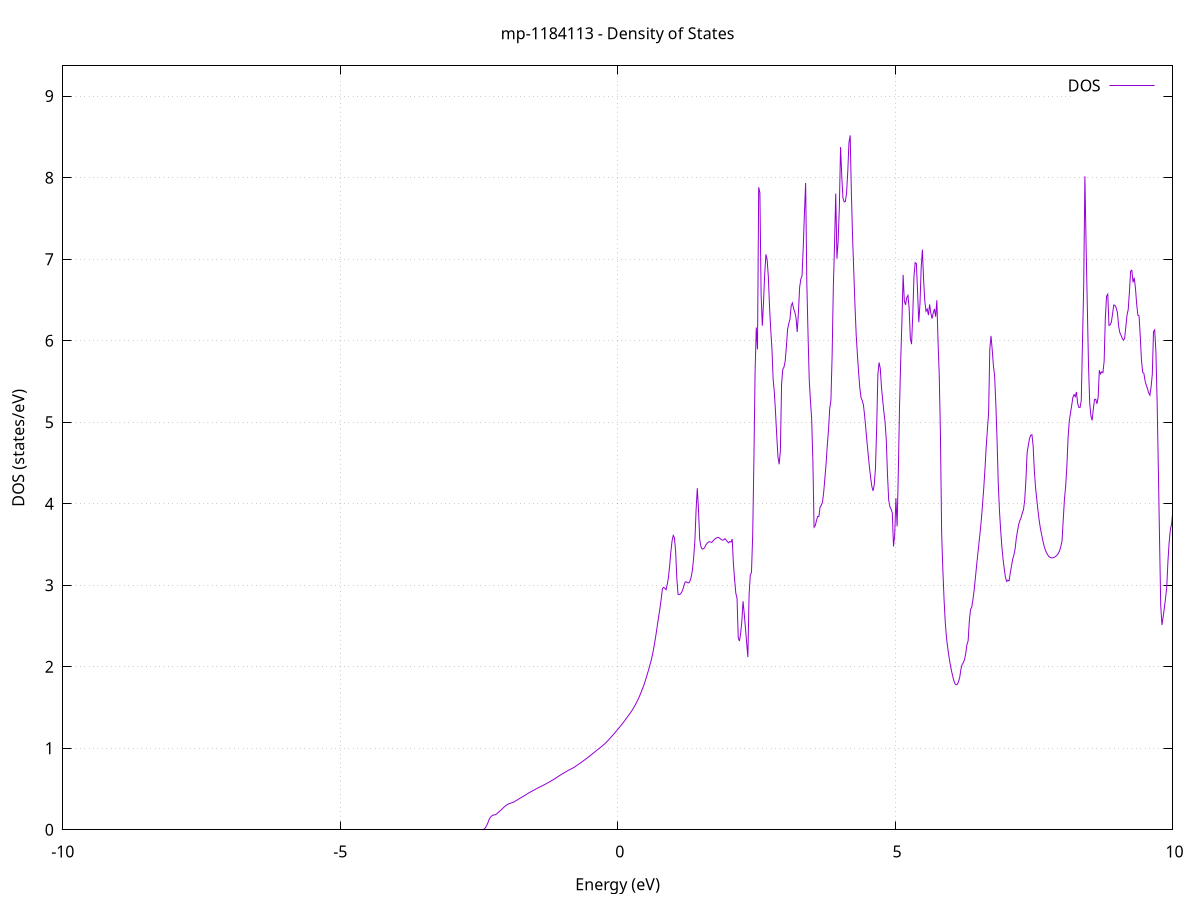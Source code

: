 set title 'mp-1184113 - Density of States'
set xlabel 'Energy (eV)'
set ylabel 'DOS (states/eV)'
set grid
set xrange [-10:10]
set yrange [0:9.371]
set xzeroaxis lt -1
set terminal png size 800,600
set output 'mp-1184113_dos_gnuplot.png'
plot '-' using 1:2 with lines title 'DOS'
-23.793600 0.000000
-23.771900 0.000000
-23.750200 0.000000
-23.728500 0.000000
-23.706800 0.000000
-23.685100 0.000000
-23.663400 0.000000
-23.641700 0.000000
-23.620000 0.000000
-23.598400 0.000000
-23.576700 0.000000
-23.555000 0.000000
-23.533300 0.000000
-23.511600 0.000000
-23.489900 0.000000
-23.468200 0.000000
-23.446500 0.000000
-23.424800 0.000000
-23.403100 0.000000
-23.381400 0.000000
-23.359700 0.000000
-23.338000 0.000000
-23.316300 0.000000
-23.294600 0.000000
-23.273000 0.000000
-23.251300 0.000000
-23.229600 0.000000
-23.207900 0.000000
-23.186200 0.000000
-23.164500 0.000000
-23.142800 0.000000
-23.121100 0.000000
-23.099400 0.000000
-23.077700 0.000000
-23.056000 0.000000
-23.034300 0.000000
-23.012600 0.000000
-22.990900 0.000000
-22.969200 0.000000
-22.947600 0.000000
-22.925900 0.000000
-22.904200 0.000000
-22.882500 0.000000
-22.860800 0.000000
-22.839100 0.000000
-22.817400 0.000000
-22.795700 0.000000
-22.774000 0.000000
-22.752300 0.000000
-22.730600 0.000000
-22.708900 0.000000
-22.687200 0.000000
-22.665500 0.000000
-22.643800 0.000000
-22.622200 0.000000
-22.600500 0.000000
-22.578800 0.000000
-22.557100 0.000000
-22.535400 0.000000
-22.513700 0.000000
-22.492000 0.000000
-22.470300 0.000000
-22.448600 0.000000
-22.426900 0.000000
-22.405200 0.000000
-22.383500 0.000000
-22.361800 0.000000
-22.340100 0.000000
-22.318400 0.000000
-22.296800 0.000000
-22.275100 0.000000
-22.253400 0.000000
-22.231700 0.000000
-22.210000 0.000000
-22.188300 0.000000
-22.166600 0.000000
-22.144900 0.000000
-22.123200 0.000000
-22.101500 0.000000
-22.079800 0.000000
-22.058100 0.000000
-22.036400 0.000000
-22.014700 0.000000
-21.993000 0.000000
-21.971400 0.000000
-21.949700 0.000000
-21.928000 0.000000
-21.906300 0.000000
-21.884600 0.000000
-21.862900 0.000000
-21.841200 0.000000
-21.819500 0.027700
-21.797800 2.708100
-21.776100 17.975600
-21.754400 23.110000
-21.732700 28.682800
-21.711000 52.867900
-21.689300 53.258500
-21.667600 53.193800
-21.646000 32.262600
-21.624300 26.851500
-21.602600 13.086700
-21.580900 16.435000
-21.559200 22.797400
-21.537500 26.216600
-21.515800 29.828800
-21.494100 33.330200
-21.472400 36.459200
-21.450700 37.393600
-21.429000 52.187700
-21.407300 53.974800
-21.385600 61.380700
-21.363900 58.582100
-21.342200 58.199400
-21.320600 71.115000
-21.298900 89.350900
-21.277200 52.687100
-21.255500 37.646600
-21.233800 24.813400
-21.212100 5.192200
-21.190400 0.000000
-21.168700 0.000000
-21.147000 0.000000
-21.125300 0.000000
-21.103600 0.000000
-21.081900 0.000000
-21.060200 0.000000
-21.038500 0.000000
-21.016800 0.000000
-20.995200 0.000000
-20.973500 0.000000
-20.951800 0.000000
-20.930100 0.000000
-20.908400 0.000000
-20.886700 0.000000
-20.865000 0.000000
-20.843300 0.000000
-20.821600 0.000000
-20.799900 0.000000
-20.778200 0.000000
-20.756500 0.000000
-20.734800 0.000000
-20.713100 0.000000
-20.691400 0.000000
-20.669800 0.000000
-20.648100 0.000000
-20.626400 0.000000
-20.604700 0.000000
-20.583000 0.000000
-20.561300 0.000000
-20.539600 0.000000
-20.517900 0.000000
-20.496200 0.000000
-20.474500 0.000000
-20.452800 0.000000
-20.431100 0.000000
-20.409400 0.000000
-20.387700 0.000000
-20.366000 0.000000
-20.344300 0.000000
-20.322700 0.000000
-20.301000 0.000000
-20.279300 0.000000
-20.257600 0.000000
-20.235900 0.000000
-20.214200 0.000000
-20.192500 0.000000
-20.170800 0.000000
-20.149100 0.000000
-20.127400 0.000000
-20.105700 0.000000
-20.084000 0.000000
-20.062300 0.000000
-20.040600 0.000000
-20.018900 0.000000
-19.997300 0.000000
-19.975600 0.000000
-19.953900 0.000000
-19.932200 0.000000
-19.910500 0.000000
-19.888800 0.000000
-19.867100 0.000000
-19.845400 0.000000
-19.823700 0.000000
-19.802000 0.000000
-19.780300 0.000000
-19.758600 0.000000
-19.736900 0.000000
-19.715200 0.000000
-19.693500 0.000000
-19.671900 0.000000
-19.650200 0.000000
-19.628500 0.000000
-19.606800 0.000000
-19.585100 0.000000
-19.563400 0.000000
-19.541700 0.000000
-19.520000 0.000000
-19.498300 0.000000
-19.476600 0.000000
-19.454900 0.000000
-19.433200 0.000000
-19.411500 0.000000
-19.389800 0.000000
-19.368100 0.000000
-19.346500 0.000000
-19.324800 0.000000
-19.303100 0.000000
-19.281400 0.000000
-19.259700 0.000000
-19.238000 0.000000
-19.216300 0.000000
-19.194600 0.000000
-19.172900 0.000000
-19.151200 0.000000
-19.129500 0.000000
-19.107800 0.000000
-19.086100 0.000000
-19.064400 0.000000
-19.042700 0.000000
-19.021100 0.000000
-18.999400 0.000000
-18.977700 0.000000
-18.956000 0.000000
-18.934300 0.000000
-18.912600 0.000000
-18.890900 0.000000
-18.869200 0.000000
-18.847500 0.000000
-18.825800 0.000000
-18.804100 0.000000
-18.782400 0.000000
-18.760700 0.000000
-18.739000 0.000000
-18.717300 0.000000
-18.695700 0.000000
-18.674000 0.000000
-18.652300 0.000000
-18.630600 0.000000
-18.608900 0.000000
-18.587200 0.000000
-18.565500 0.000000
-18.543800 0.000000
-18.522100 0.000000
-18.500400 0.000000
-18.478700 0.000000
-18.457000 0.000000
-18.435300 0.000000
-18.413600 0.000000
-18.391900 0.000000
-18.370300 0.000000
-18.348600 0.000000
-18.326900 0.000000
-18.305200 0.000000
-18.283500 0.000000
-18.261800 0.000000
-18.240100 0.000000
-18.218400 0.000000
-18.196700 0.000000
-18.175000 0.000000
-18.153300 0.000000
-18.131600 0.000000
-18.109900 0.000000
-18.088200 0.000000
-18.066500 0.000000
-18.044900 0.000000
-18.023200 0.000000
-18.001500 0.000000
-17.979800 0.000000
-17.958100 0.000000
-17.936400 0.000000
-17.914700 0.000000
-17.893000 0.000000
-17.871300 0.000000
-17.849600 0.000000
-17.827900 0.000000
-17.806200 0.000000
-17.784500 0.000000
-17.762800 0.000000
-17.741100 0.000000
-17.719500 0.000000
-17.697800 0.000000
-17.676100 0.000000
-17.654400 0.000000
-17.632700 0.000000
-17.611000 0.000000
-17.589300 0.000000
-17.567600 0.000000
-17.545900 0.000000
-17.524200 0.000000
-17.502500 0.000000
-17.480800 0.000000
-17.459100 0.000000
-17.437400 0.000000
-17.415700 0.000000
-17.394100 0.000000
-17.372400 0.000000
-17.350700 0.000000
-17.329000 0.000000
-17.307300 0.000000
-17.285600 0.000000
-17.263900 0.000000
-17.242200 0.000000
-17.220500 0.000000
-17.198800 0.000000
-17.177100 0.000000
-17.155400 0.000000
-17.133700 0.000000
-17.112000 0.000000
-17.090300 0.000000
-17.068700 0.000000
-17.047000 0.000000
-17.025300 0.000000
-17.003600 0.000000
-16.981900 0.000000
-16.960200 0.000000
-16.938500 0.000000
-16.916800 0.000000
-16.895100 0.000000
-16.873400 0.000000
-16.851700 0.000000
-16.830000 0.000000
-16.808300 0.000000
-16.786600 0.000000
-16.764900 0.000000
-16.743300 0.000000
-16.721600 0.000000
-16.699900 0.000000
-16.678200 0.000000
-16.656500 0.000000
-16.634800 0.000000
-16.613100 0.000000
-16.591400 0.000000
-16.569700 0.000000
-16.548000 0.000000
-16.526300 0.000000
-16.504600 0.000000
-16.482900 0.000000
-16.461200 0.000000
-16.439500 0.000000
-16.417900 0.000000
-16.396200 0.000000
-16.374500 0.000000
-16.352800 0.000000
-16.331100 0.000000
-16.309400 0.000000
-16.287700 0.000000
-16.266000 0.000000
-16.244300 0.000000
-16.222600 0.000000
-16.200900 0.000000
-16.179200 0.000000
-16.157500 0.000000
-16.135800 0.000000
-16.114100 0.000000
-16.092500 0.000000
-16.070800 0.000000
-16.049100 0.000000
-16.027400 0.000000
-16.005700 0.000000
-15.984000 0.000000
-15.962300 0.000000
-15.940600 0.000000
-15.918900 0.000000
-15.897200 0.000000
-15.875500 0.000000
-15.853800 0.000000
-15.832100 0.000000
-15.810400 0.000000
-15.788700 0.000000
-15.767100 0.000000
-15.745400 0.000000
-15.723700 0.000000
-15.702000 0.000000
-15.680300 0.000000
-15.658600 0.000000
-15.636900 0.000000
-15.615200 0.000000
-15.593500 0.000000
-15.571800 0.000000
-15.550100 0.000000
-15.528400 0.000000
-15.506700 0.000000
-15.485000 0.000000
-15.463300 0.000000
-15.441700 0.000000
-15.420000 0.000000
-15.398300 0.000000
-15.376600 0.000000
-15.354900 0.000000
-15.333200 0.000000
-15.311500 0.000000
-15.289800 0.000000
-15.268100 0.000000
-15.246400 0.000000
-15.224700 0.000000
-15.203000 0.000000
-15.181300 0.000000
-15.159600 0.000000
-15.137900 0.000000
-15.116300 0.000000
-15.094600 0.000000
-15.072900 0.000000
-15.051200 0.000000
-15.029500 0.000000
-15.007800 0.000000
-14.986100 0.000000
-14.964400 0.000000
-14.942700 0.000000
-14.921000 0.000000
-14.899300 0.000000
-14.877600 0.000000
-14.855900 0.000000
-14.834200 0.000000
-14.812500 0.000000
-14.790900 0.000000
-14.769200 0.000000
-14.747500 0.000000
-14.725800 0.000000
-14.704100 0.000000
-14.682400 0.000000
-14.660700 0.000000
-14.639000 0.000000
-14.617300 0.000000
-14.595600 0.000000
-14.573900 0.000000
-14.552200 0.000000
-14.530500 0.000000
-14.508800 0.000000
-14.487100 0.000000
-14.465500 0.000000
-14.443800 0.000000
-14.422100 0.000000
-14.400400 0.000000
-14.378700 0.000000
-14.357000 0.000000
-14.335300 0.000000
-14.313600 0.000000
-14.291900 0.000000
-14.270200 0.000000
-14.248500 0.000000
-14.226800 0.000000
-14.205100 0.000000
-14.183400 0.000000
-14.161700 0.000000
-14.140100 0.000000
-14.118400 0.000000
-14.096700 0.000000
-14.075000 0.000000
-14.053300 0.000000
-14.031600 0.000000
-14.009900 0.000000
-13.988200 0.000000
-13.966500 0.000000
-13.944800 0.000000
-13.923100 0.000000
-13.901400 0.000000
-13.879700 0.000000
-13.858000 0.000000
-13.836300 0.000000
-13.814600 0.000000
-13.793000 0.000000
-13.771300 0.000000
-13.749600 0.000000
-13.727900 0.000000
-13.706200 0.000000
-13.684500 0.000000
-13.662800 0.000000
-13.641100 0.000000
-13.619400 0.000000
-13.597700 0.000000
-13.576000 0.000000
-13.554300 0.000000
-13.532600 0.000000
-13.510900 0.000000
-13.489200 0.000000
-13.467600 0.000000
-13.445900 0.000000
-13.424200 0.000000
-13.402500 0.000000
-13.380800 0.000000
-13.359100 0.000000
-13.337400 0.000000
-13.315700 0.000000
-13.294000 0.000000
-13.272300 0.000000
-13.250600 0.000000
-13.228900 0.000000
-13.207200 0.000000
-13.185500 0.000000
-13.163800 0.000000
-13.142200 0.000000
-13.120500 0.000000
-13.098800 0.000000
-13.077100 0.000000
-13.055400 0.000000
-13.033700 0.000000
-13.012000 0.000000
-12.990300 0.000000
-12.968600 0.000000
-12.946900 0.000000
-12.925200 0.000000
-12.903500 0.000000
-12.881800 0.000000
-12.860100 0.000000
-12.838400 0.000000
-12.816800 0.000000
-12.795100 0.000000
-12.773400 0.000000
-12.751700 0.000000
-12.730000 0.000000
-12.708300 0.000000
-12.686600 0.000000
-12.664900 0.000000
-12.643200 0.000000
-12.621500 0.000000
-12.599800 0.000000
-12.578100 0.000000
-12.556400 0.000000
-12.534700 0.000000
-12.513000 0.000000
-12.491400 0.000000
-12.469700 0.000000
-12.448000 0.000000
-12.426300 0.000000
-12.404600 0.000000
-12.382900 0.000000
-12.361200 0.000000
-12.339500 0.000000
-12.317800 0.000000
-12.296100 0.000000
-12.274400 0.000000
-12.252700 0.000000
-12.231000 0.000000
-12.209300 0.000000
-12.187600 0.000000
-12.166000 0.000000
-12.144300 0.000000
-12.122600 0.000000
-12.100900 0.000000
-12.079200 0.000000
-12.057500 0.000000
-12.035800 0.000000
-12.014100 0.000000
-11.992400 0.000000
-11.970700 0.000000
-11.949000 0.000000
-11.927300 0.000000
-11.905600 0.000000
-11.883900 0.000000
-11.862200 0.000000
-11.840600 0.000000
-11.818900 0.000000
-11.797200 0.000000
-11.775500 0.000000
-11.753800 0.000000
-11.732100 0.000000
-11.710400 0.000000
-11.688700 0.000000
-11.667000 0.000000
-11.645300 0.000000
-11.623600 0.000000
-11.601900 0.000000
-11.580200 0.000000
-11.558500 0.000000
-11.536800 0.000000
-11.515200 0.000000
-11.493500 0.000000
-11.471800 0.000000
-11.450100 0.000000
-11.428400 0.000000
-11.406700 0.000000
-11.385000 0.000000
-11.363300 0.000000
-11.341600 0.000000
-11.319900 0.000000
-11.298200 0.000000
-11.276500 0.000000
-11.254800 0.000000
-11.233100 0.000000
-11.211400 0.000000
-11.189800 0.000000
-11.168100 0.000000
-11.146400 0.000000
-11.124700 0.000000
-11.103000 0.000000
-11.081300 0.000000
-11.059600 0.000000
-11.037900 0.000000
-11.016200 0.000000
-10.994500 0.000000
-10.972800 0.000000
-10.951100 0.000000
-10.929400 0.000000
-10.907700 0.000000
-10.886000 0.000000
-10.864400 0.000000
-10.842700 0.000000
-10.821000 0.000000
-10.799300 0.000000
-10.777600 0.000000
-10.755900 0.000000
-10.734200 0.000000
-10.712500 0.000000
-10.690800 0.000000
-10.669100 0.000000
-10.647400 0.000000
-10.625700 0.000000
-10.604000 0.000000
-10.582300 0.000000
-10.560600 0.000000
-10.539000 0.000000
-10.517300 0.000000
-10.495600 0.000000
-10.473900 0.000000
-10.452200 0.000000
-10.430500 0.000000
-10.408800 0.000000
-10.387100 0.000000
-10.365400 0.000000
-10.343700 0.000000
-10.322000 0.000000
-10.300300 0.000000
-10.278600 0.000000
-10.256900 0.000000
-10.235200 0.000000
-10.213600 0.000000
-10.191900 0.000000
-10.170200 0.000000
-10.148500 0.000000
-10.126800 0.000000
-10.105100 0.000000
-10.083400 0.000000
-10.061700 0.000000
-10.040000 0.000000
-10.018300 0.000000
-9.996600 0.000000
-9.974900 0.000000
-9.953200 0.000000
-9.931500 0.000000
-9.909800 0.000000
-9.888200 0.000000
-9.866500 0.000000
-9.844800 0.000000
-9.823100 0.000000
-9.801400 0.000000
-9.779700 0.000000
-9.758000 0.000000
-9.736300 0.000000
-9.714600 0.000000
-9.692900 0.000000
-9.671200 0.000000
-9.649500 0.000000
-9.627800 0.000000
-9.606100 0.000000
-9.584400 0.000000
-9.562800 0.000000
-9.541100 0.000000
-9.519400 0.000000
-9.497700 0.000000
-9.476000 0.000000
-9.454300 0.000000
-9.432600 0.000000
-9.410900 0.000000
-9.389200 0.000000
-9.367500 0.000000
-9.345800 0.000000
-9.324100 0.000000
-9.302400 0.000000
-9.280700 0.000000
-9.259000 0.000000
-9.237400 0.000000
-9.215700 0.000000
-9.194000 0.000000
-9.172300 0.000000
-9.150600 0.000000
-9.128900 0.000000
-9.107200 0.000000
-9.085500 0.000000
-9.063800 0.000000
-9.042100 0.000000
-9.020400 0.000000
-8.998700 0.000000
-8.977000 0.000000
-8.955300 0.000000
-8.933600 0.000000
-8.912000 0.000000
-8.890300 0.000000
-8.868600 0.000000
-8.846900 0.000000
-8.825200 0.000000
-8.803500 0.000000
-8.781800 0.000000
-8.760100 0.000000
-8.738400 0.000000
-8.716700 0.000000
-8.695000 0.000000
-8.673300 0.000000
-8.651600 0.000000
-8.629900 0.000000
-8.608200 0.000000
-8.586600 0.000000
-8.564900 0.000000
-8.543200 0.000000
-8.521500 0.000000
-8.499800 0.000000
-8.478100 0.000000
-8.456400 0.000000
-8.434700 0.000000
-8.413000 0.000000
-8.391300 0.000000
-8.369600 0.000000
-8.347900 0.000000
-8.326200 0.000000
-8.304500 0.000000
-8.282800 0.000000
-8.261200 0.000000
-8.239500 0.000000
-8.217800 0.000000
-8.196100 0.000000
-8.174400 0.000000
-8.152700 0.000000
-8.131000 0.000000
-8.109300 0.000000
-8.087600 0.000000
-8.065900 0.000000
-8.044200 0.000000
-8.022500 0.000000
-8.000800 0.000000
-7.979100 0.000000
-7.957400 0.000000
-7.935800 0.000000
-7.914100 0.000000
-7.892400 0.000000
-7.870700 0.000000
-7.849000 0.000000
-7.827300 0.000000
-7.805600 0.000000
-7.783900 0.000000
-7.762200 0.000000
-7.740500 0.000000
-7.718800 0.000000
-7.697100 0.000000
-7.675400 0.000000
-7.653700 0.000000
-7.632000 0.000000
-7.610400 0.000000
-7.588700 0.000000
-7.567000 0.000000
-7.545300 0.000000
-7.523600 0.000000
-7.501900 0.000000
-7.480200 0.000000
-7.458500 0.000000
-7.436800 0.000000
-7.415100 0.000000
-7.393400 0.000000
-7.371700 0.000000
-7.350000 0.000000
-7.328300 0.000000
-7.306600 0.000000
-7.285000 0.000000
-7.263300 0.000000
-7.241600 0.000000
-7.219900 0.000000
-7.198200 0.000000
-7.176500 0.000000
-7.154800 0.000000
-7.133100 0.000000
-7.111400 0.000000
-7.089700 0.000000
-7.068000 0.000000
-7.046300 0.000000
-7.024600 0.000000
-7.002900 0.000000
-6.981200 0.000000
-6.959500 0.000000
-6.937900 0.000000
-6.916200 0.000000
-6.894500 0.000000
-6.872800 0.000000
-6.851100 0.000000
-6.829400 0.000000
-6.807700 0.000000
-6.786000 0.000000
-6.764300 0.000000
-6.742600 0.000000
-6.720900 0.000000
-6.699200 0.000000
-6.677500 0.000000
-6.655800 0.000000
-6.634100 0.000000
-6.612500 0.000000
-6.590800 0.000000
-6.569100 0.000000
-6.547400 0.000000
-6.525700 0.000000
-6.504000 0.000000
-6.482300 0.000000
-6.460600 0.000000
-6.438900 0.000000
-6.417200 0.000000
-6.395500 0.000000
-6.373800 0.000000
-6.352100 0.000000
-6.330400 0.000000
-6.308700 0.000000
-6.287100 0.000000
-6.265400 0.000000
-6.243700 0.000000
-6.222000 0.000000
-6.200300 0.000000
-6.178600 0.000000
-6.156900 0.000000
-6.135200 0.000000
-6.113500 0.000000
-6.091800 0.000000
-6.070100 0.000000
-6.048400 0.000000
-6.026700 0.000000
-6.005000 0.000000
-5.983300 0.000000
-5.961700 0.000000
-5.940000 0.000000
-5.918300 0.000000
-5.896600 0.000000
-5.874900 0.000000
-5.853200 0.000000
-5.831500 0.000000
-5.809800 0.000000
-5.788100 0.000000
-5.766400 0.000000
-5.744700 0.000000
-5.723000 0.000000
-5.701300 0.000000
-5.679600 0.000000
-5.657900 0.000000
-5.636300 0.000000
-5.614600 0.000000
-5.592900 0.000000
-5.571200 0.000000
-5.549500 0.000000
-5.527800 0.000000
-5.506100 0.000000
-5.484400 0.000000
-5.462700 0.000000
-5.441000 0.000000
-5.419300 0.000000
-5.397600 0.000000
-5.375900 0.000000
-5.354200 0.000000
-5.332500 0.000000
-5.310900 0.000000
-5.289200 0.000000
-5.267500 0.000000
-5.245800 0.000000
-5.224100 0.000000
-5.202400 0.000000
-5.180700 0.000000
-5.159000 0.000000
-5.137300 0.000000
-5.115600 0.000000
-5.093900 0.000000
-5.072200 0.000000
-5.050500 0.000000
-5.028800 0.000000
-5.007100 0.000000
-4.985500 0.000000
-4.963800 0.000000
-4.942100 0.000000
-4.920400 0.000000
-4.898700 0.000000
-4.877000 0.000000
-4.855300 0.000000
-4.833600 0.000000
-4.811900 0.000000
-4.790200 0.000000
-4.768500 0.000000
-4.746800 0.000000
-4.725100 0.000000
-4.703400 0.000000
-4.681700 0.000000
-4.660100 0.000000
-4.638400 0.000000
-4.616700 0.000000
-4.595000 0.000000
-4.573300 0.000000
-4.551600 0.000000
-4.529900 0.000000
-4.508200 0.000000
-4.486500 0.000000
-4.464800 0.000000
-4.443100 0.000000
-4.421400 0.000000
-4.399700 0.000000
-4.378000 0.000000
-4.356300 0.000000
-4.334700 0.000000
-4.313000 0.000000
-4.291300 0.000000
-4.269600 0.000000
-4.247900 0.000000
-4.226200 0.000000
-4.204500 0.000000
-4.182800 0.000000
-4.161100 0.000000
-4.139400 0.000000
-4.117700 0.000000
-4.096000 0.000000
-4.074300 0.000000
-4.052600 0.000000
-4.030900 0.000000
-4.009300 0.000000
-3.987600 0.000000
-3.965900 0.000000
-3.944200 0.000000
-3.922500 0.000000
-3.900800 0.000000
-3.879100 0.000000
-3.857400 0.000000
-3.835700 0.000000
-3.814000 0.000000
-3.792300 0.000000
-3.770600 0.000000
-3.748900 0.000000
-3.727200 0.000000
-3.705500 0.000000
-3.683900 0.000000
-3.662200 0.000000
-3.640500 0.000000
-3.618800 0.000000
-3.597100 0.000000
-3.575400 0.000000
-3.553700 0.000000
-3.532000 0.000000
-3.510300 0.000000
-3.488600 0.000000
-3.466900 0.000000
-3.445200 0.000000
-3.423500 0.000000
-3.401800 0.000000
-3.380100 0.000000
-3.358500 0.000000
-3.336800 0.000000
-3.315100 0.000000
-3.293400 0.000000
-3.271700 0.000000
-3.250000 0.000000
-3.228300 0.000000
-3.206600 0.000000
-3.184900 0.000000
-3.163200 0.000000
-3.141500 0.000000
-3.119800 0.000000
-3.098100 0.000000
-3.076400 0.000000
-3.054700 0.000000
-3.033100 0.000000
-3.011400 0.000000
-2.989700 0.000000
-2.968000 0.000000
-2.946300 0.000000
-2.924600 0.000000
-2.902900 0.000000
-2.881200 0.000000
-2.859500 0.000000
-2.837800 0.000000
-2.816100 0.000000
-2.794400 0.000000
-2.772700 0.000000
-2.751000 0.000000
-2.729300 0.000000
-2.707700 0.000000
-2.686000 0.000000
-2.664300 0.000000
-2.642600 0.000000
-2.620900 0.000000
-2.599200 0.000000
-2.577500 0.000000
-2.555800 0.000000
-2.534100 0.000000
-2.512400 0.000000
-2.490700 0.000000
-2.469000 0.000000
-2.447300 0.000000
-2.425600 0.001300
-2.403900 0.010000
-2.382300 0.026900
-2.360600 0.052000
-2.338900 0.085300
-2.317200 0.126500
-2.295500 0.152200
-2.273800 0.167100
-2.252100 0.177300
-2.230400 0.182600
-2.208700 0.183200
-2.187000 0.191200
-2.165300 0.204100
-2.143600 0.217200
-2.121900 0.230600
-2.100200 0.244300
-2.078500 0.258200
-2.056900 0.272300
-2.035200 0.285500
-2.013500 0.297300
-1.991800 0.307800
-1.970100 0.315900
-1.948400 0.321800
-1.926700 0.326800
-1.905000 0.331800
-1.883300 0.336700
-1.861600 0.344700
-1.839900 0.353300
-1.818200 0.362100
-1.796500 0.371100
-1.774800 0.380000
-1.753100 0.388900
-1.731500 0.397900
-1.709800 0.406800
-1.688100 0.415800
-1.666400 0.424800
-1.644700 0.433800
-1.623000 0.443100
-1.601300 0.452700
-1.579600 0.460900
-1.557900 0.468800
-1.536200 0.476800
-1.514500 0.484600
-1.492800 0.492500
-1.471100 0.500900
-1.449400 0.508800
-1.427700 0.516400
-1.406100 0.523600
-1.384400 0.530500
-1.362700 0.538000
-1.341000 0.545700
-1.319300 0.553500
-1.297600 0.561500
-1.275900 0.569600
-1.254200 0.577700
-1.232500 0.585800
-1.210800 0.593900
-1.189100 0.602900
-1.167400 0.612000
-1.145700 0.621200
-1.124000 0.630500
-1.102300 0.639900
-1.080700 0.649500
-1.059000 0.659200
-1.037300 0.668900
-1.015600 0.678300
-0.993900 0.687300
-0.972200 0.695900
-0.950500 0.704200
-0.928800 0.712600
-0.907100 0.721300
-0.885400 0.730100
-0.863700 0.737700
-0.842000 0.745000
-0.820300 0.752400
-0.798600 0.759700
-0.776900 0.768200
-0.755300 0.780200
-0.733600 0.789900
-0.711900 0.800100
-0.690200 0.810300
-0.668500 0.820700
-0.646800 0.831200
-0.625100 0.841900
-0.603400 0.852800
-0.581700 0.863800
-0.560000 0.875000
-0.538300 0.886400
-0.516600 0.898000
-0.494900 0.909700
-0.473200 0.921400
-0.451500 0.933200
-0.429900 0.944900
-0.408200 0.956700
-0.386500 0.968600
-0.364800 0.980700
-0.343100 0.992400
-0.321400 1.004200
-0.299700 1.015900
-0.278000 1.027900
-0.256300 1.040300
-0.234600 1.053400
-0.212900 1.067500
-0.191200 1.082500
-0.169500 1.098200
-0.147800 1.114400
-0.126100 1.131100
-0.104400 1.147500
-0.082800 1.164200
-0.061100 1.181100
-0.039400 1.198300
-0.017700 1.215700
0.004000 1.233200
0.025700 1.251000
0.047400 1.269000
0.069100 1.287500
0.090800 1.306400
0.112500 1.325800
0.134200 1.345500
0.155900 1.365400
0.177600 1.385500
0.199300 1.405900
0.221000 1.426500
0.242600 1.447400
0.264300 1.468900
0.286000 1.494200
0.307700 1.519900
0.329400 1.547300
0.351100 1.575800
0.372800 1.606000
0.394500 1.639300
0.416200 1.675700
0.437900 1.712500
0.459600 1.751100
0.481300 1.793000
0.503000 1.838300
0.524700 1.885900
0.546400 1.935600
0.568000 1.987500
0.589700 2.041000
0.611400 2.098400
0.633100 2.166100
0.654800 2.244600
0.676500 2.331100
0.698200 2.425600
0.719900 2.526300
0.741600 2.624200
0.763300 2.719400
0.785000 2.831600
0.806700 2.957100
0.828400 2.974300
0.850100 2.962900
0.871800 2.944700
0.893400 3.007900
0.915100 3.093600
0.936800 3.233200
0.958500 3.405300
0.980200 3.540900
1.001900 3.611100
1.023600 3.580500
1.045300 3.416100
1.067000 3.077900
1.088700 2.888300
1.110400 2.885600
1.132100 2.892200
1.153800 2.914200
1.175500 2.949400
1.197200 3.000600
1.218800 3.040600
1.240500 3.041200
1.262200 3.030500
1.283900 3.028700
1.305600 3.054100
1.327300 3.106900
1.349000 3.192700
1.370700 3.345000
1.392400 3.550500
1.414100 3.930800
1.435800 4.190800
1.457500 3.918600
1.479200 3.562000
1.500900 3.473200
1.522600 3.444400
1.544200 3.445700
1.565900 3.458200
1.587600 3.491500
1.609300 3.511300
1.631000 3.526100
1.652700 3.533700
1.674400 3.530600
1.696100 3.525700
1.717800 3.542400
1.739500 3.559400
1.761200 3.571600
1.782900 3.579300
1.804600 3.586700
1.826300 3.584100
1.848000 3.570800
1.869600 3.560000
1.891300 3.553000
1.913000 3.556100
1.934700 3.571900
1.956400 3.553000
1.978100 3.534300
1.999800 3.520000
2.021500 3.537100
2.043200 3.528600
2.064900 3.565400
2.086600 3.259600
2.108300 3.067900
2.130000 2.900700
2.151700 2.841200
2.173400 2.354700
2.195000 2.315600
2.216700 2.407700
2.238400 2.560800
2.260100 2.803900
2.281800 2.649600
2.303500 2.471000
2.325200 2.290000
2.346900 2.118000
2.368600 2.878400
2.390300 3.123300
2.412000 3.158300
2.433700 3.606800
2.455400 4.518800
2.477100 5.616400
2.498800 6.161300
2.520400 5.893500
2.542100 7.881900
2.563800 7.815200
2.585500 6.566600
2.607200 6.182600
2.628900 6.468100
2.650600 6.822700
2.672300 7.058400
2.694000 6.994700
2.715700 6.786000
2.737400 6.418500
2.759100 6.136200
2.780800 5.902100
2.802500 5.521900
2.824200 5.367200
2.845800 5.117400
2.867500 4.834400
2.889200 4.577200
2.910900 4.483800
2.932600 4.643800
2.954300 5.462200
2.976000 5.648300
2.997700 5.674800
3.019400 5.747200
3.041100 5.925600
3.062800 6.139300
3.084500 6.209700
3.106200 6.265900
3.127900 6.429500
3.149600 6.463300
3.171200 6.393500
3.192900 6.350100
3.214600 6.282500
3.236300 6.106900
3.258000 6.343300
3.279700 6.651700
3.301400 6.755300
3.323100 6.793800
3.344800 7.140300
3.366500 7.567700
3.388200 7.934700
3.409900 6.691600
3.431600 6.070900
3.453300 5.516000
3.475000 5.262700
3.496600 5.039600
3.518300 4.535400
3.540000 3.711700
3.561700 3.731300
3.583400 3.792400
3.605100 3.844200
3.626800 3.843000
3.648500 3.958400
3.670200 3.979500
3.691900 4.020000
3.713600 4.141700
3.735300 4.313100
3.757000 4.489600
3.778700 4.719700
3.800400 4.905500
3.822000 5.165400
3.843700 5.270000
3.865400 5.810400
3.887100 6.651300
3.908800 7.170900
3.930500 7.804400
3.952200 7.006100
3.973900 7.218700
3.995600 7.632700
4.017300 8.375100
4.039000 8.025500
4.060700 7.749600
4.082400 7.702900
4.104100 7.707600
4.125800 7.810500
4.147400 8.071300
4.169100 8.431400
4.190800 8.518700
4.212500 7.814500
4.234200 7.268100
4.255900 6.845200
4.277600 6.429900
4.299300 6.070500
4.321000 5.827900
4.342700 5.610500
4.364400 5.421600
4.386100 5.303300
4.407800 5.266900
4.429500 5.212400
4.451200 5.081500
4.472800 4.919800
4.494500 4.753000
4.516200 4.598200
4.537900 4.451500
4.559600 4.320000
4.581300 4.211100
4.603000 4.157700
4.624700 4.231700
4.646400 4.436200
4.668100 4.923200
4.689800 5.580700
4.711500 5.732700
4.733200 5.660500
4.754900 5.430300
4.776600 5.272600
4.798200 5.127100
4.819900 4.999900
4.841600 4.780900
4.863300 4.359400
4.885000 4.043400
4.906700 3.963500
4.928400 3.932400
4.950100 3.888400
4.971800 3.475700
4.993500 3.619400
5.015200 4.069000
5.036900 3.722300
5.058600 4.389800
5.080300 5.186400
5.102000 5.772100
5.123600 6.237700
5.145300 6.806600
5.167000 6.486300
5.188700 6.440000
5.210400 6.528900
5.232100 6.555300
5.253800 6.394500
5.275500 6.021900
5.297200 5.957400
5.318900 6.318400
5.340600 6.790800
5.362300 6.958100
5.384000 6.945900
5.405700 6.597700
5.427400 6.225800
5.449000 6.455000
5.470700 6.895400
5.492400 7.116900
5.514100 6.748600
5.535800 6.484500
5.557500 6.360900
5.579200 6.388400
5.600900 6.313500
5.622600 6.444800
5.644300 6.339800
5.666000 6.270000
5.687700 6.341300
5.709400 6.388600
5.731100 6.294800
5.752800 6.496000
5.774400 5.991400
5.796100 5.576400
5.817800 4.840800
5.839500 3.636100
5.861200 3.188400
5.882900 2.825300
5.904600 2.544400
5.926300 2.356700
5.948000 2.236500
5.969700 2.130500
5.991400 2.040700
6.013100 1.962800
6.034800 1.895700
6.056500 1.834900
6.078200 1.793200
6.099800 1.778700
6.121500 1.784500
6.143200 1.814600
6.164900 1.869500
6.186600 1.967100
6.208300 2.027200
6.230000 2.050300
6.251700 2.087700
6.273400 2.161900
6.295100 2.272300
6.316800 2.318000
6.338500 2.562200
6.360200 2.704500
6.381900 2.730200
6.403600 2.824400
6.425200 2.941000
6.446900 3.085100
6.468600 3.234700
6.490300 3.380200
6.512000 3.517600
6.533700 3.653700
6.555400 3.809100
6.577100 3.997300
6.598800 4.196000
6.620500 4.429000
6.642200 4.694400
6.663900 4.909600
6.685600 5.114200
6.707300 5.897900
6.729000 6.058200
6.750700 5.889800
6.772300 5.692300
6.794000 5.571500
6.815700 5.225100
6.837400 4.801600
6.859100 4.263800
6.880800 3.922300
6.902500 3.680400
6.924200 3.474500
6.945900 3.322500
6.967600 3.201800
6.989300 3.096900
7.011000 3.046100
7.032700 3.062300
7.054400 3.053200
7.076100 3.150600
7.097700 3.231200
7.119400 3.319000
7.141100 3.369400
7.162800 3.443100
7.184500 3.572600
7.206200 3.664500
7.227900 3.745500
7.249600 3.794700
7.271300 3.829300
7.293000 3.884700
7.314700 3.928100
7.336400 4.041000
7.358100 4.289100
7.379800 4.627300
7.401500 4.716100
7.423100 4.800300
7.444800 4.839800
7.466500 4.846900
7.488200 4.712500
7.509900 4.404300
7.531600 4.201600
7.553300 4.058100
7.575000 3.917600
7.596700 3.798500
7.618400 3.700400
7.640100 3.624700
7.661800 3.550100
7.683500 3.486700
7.705200 3.438700
7.726900 3.402100
7.748500 3.375400
7.770200 3.353900
7.791900 3.341400
7.813600 3.335800
7.835300 3.335300
7.857000 3.338700
7.878700 3.345900
7.900400 3.357000
7.922100 3.370100
7.943800 3.393500
7.965500 3.424200
7.987200 3.474800
8.008900 3.542300
8.030600 3.800200
8.052300 4.052700
8.073900 4.208400
8.095600 4.449700
8.117300 4.801200
8.139000 5.010100
8.160700 5.106600
8.182400 5.201900
8.204100 5.301400
8.225800 5.338600
8.247500 5.312700
8.269200 5.370600
8.290900 5.230100
8.312600 5.181400
8.334300 5.180900
8.356000 5.269200
8.377700 5.981300
8.399300 6.655800
8.421000 8.016300
8.442700 7.170800
8.464400 6.433800
8.486100 5.707200
8.507800 5.236900
8.529500 5.077100
8.551200 5.022300
8.572900 5.159100
8.594600 5.278700
8.616300 5.281300
8.638000 5.225900
8.659700 5.302100
8.681400 5.636300
8.703100 5.592100
8.724700 5.618000
8.746400 5.608500
8.768100 5.749300
8.789800 6.286200
8.811500 6.545700
8.833200 6.570600
8.854900 6.186800
8.876600 6.194400
8.898300 6.227600
8.920000 6.329500
8.941700 6.438300
8.963400 6.432200
8.985100 6.402500
9.006800 6.346300
9.028500 6.182700
9.050100 6.100000
9.071800 6.067600
9.093500 6.030300
9.115200 6.006000
9.136900 6.026200
9.158600 6.167600
9.180300 6.313600
9.202000 6.382000
9.223700 6.599400
9.245400 6.853300
9.267100 6.863300
9.288800 6.715200
9.310500 6.771600
9.332200 6.647300
9.353900 6.451300
9.375500 6.313500
9.397200 6.305200
9.418900 6.054800
9.440600 5.761800
9.462300 5.613000
9.484000 5.599100
9.505700 5.507700
9.527400 5.454000
9.549100 5.410900
9.570800 5.360100
9.592500 5.330000
9.614200 5.432400
9.635900 5.587100
9.657600 6.109600
9.679300 6.131900
9.700900 5.865500
9.722600 5.259900
9.744300 4.456100
9.766000 3.587000
9.787700 2.755300
9.809400 2.512000
9.831100 2.609000
9.852800 2.718500
9.874500 2.840400
9.896200 2.975200
9.917900 3.295200
9.939600 3.527200
9.961300 3.681300
9.983000 3.749100
10.004700 3.896200
10.026300 4.229800
10.048000 4.202000
10.069700 4.324300
10.091400 4.226600
10.113100 4.022600
10.134800 3.851800
10.156500 3.767300
10.178200 3.821800
10.199900 3.979600
10.221600 4.556200
10.243300 4.302600
10.265000 4.161600
10.286700 4.827400
10.308400 4.702400
10.330100 3.982900
10.351700 3.034500
10.373400 1.877100
10.395100 1.017300
10.416800 0.512500
10.438500 0.256700
10.460200 0.224300
10.481900 0.241600
10.503600 0.261100
10.525300 0.282900
10.547000 0.380200
10.568700 0.553300
10.590400 0.724300
10.612100 1.068300
10.633800 1.362700
10.655500 1.610400
10.677100 1.884100
10.698800 2.262300
10.720500 2.580500
10.742200 2.945300
10.763900 3.161800
10.785600 3.251800
10.807300 3.316100
10.829000 3.297200
10.850700 3.288800
10.872400 3.328000
10.894100 3.406600
10.915800 3.494900
10.937500 3.590900
10.959200 3.613200
10.980900 4.219600
11.002500 4.707300
11.024200 4.276600
11.045900 3.925900
11.067600 3.726300
11.089300 3.539000
11.111000 3.368800
11.132700 3.376000
11.154400 3.235900
11.176100 3.220600
11.197800 3.236600
11.219500 3.259900
11.241200 3.284200
11.262900 3.576800
11.284600 3.589800
11.306300 3.697300
11.327900 3.719700
11.349600 3.656300
11.371300 3.646400
11.393000 3.717200
11.414700 3.559100
11.436400 3.447900
11.458100 3.358300
11.479800 3.251700
11.501500 3.349200
11.523200 3.214700
11.544900 3.156200
11.566600 3.112900
11.588300 3.089500
11.610000 3.098700
11.631700 3.099200
11.653300 3.131200
11.675000 2.898100
11.696700 2.882700
11.718400 2.843400
11.740100 2.782100
11.761800 2.731100
11.783500 2.698800
11.805200 2.664600
11.826900 2.635600
11.848600 2.611400
11.870300 2.592000
11.892000 2.572500
11.913700 2.526100
11.935400 2.479000
11.957100 2.451600
11.978700 2.420300
12.000400 2.396300
12.022100 2.386500
12.043800 2.380100
12.065500 2.381200
12.087200 2.414200
12.108900 2.441100
12.130600 2.440400
12.152300 2.472200
12.174000 2.466700
12.195700 2.440700
12.217400 2.408600
12.239100 2.376900
12.260800 2.346300
12.282500 2.316800
12.304100 2.288500
12.325800 2.258800
12.347500 2.227900
12.369200 2.199300
12.390900 2.173100
12.412600 2.160300
12.434300 2.153500
12.456000 2.165700
12.477700 2.184900
12.499400 2.212000
12.521100 2.240100
12.542800 2.269000
12.564500 2.296200
12.586200 2.326900
12.607900 2.377000
12.629500 2.382600
12.651200 2.387200
12.672900 2.394000
12.694600 2.491600
12.716300 2.479900
12.738000 2.353700
12.759700 2.415400
12.781400 2.484700
12.803100 2.557000
12.824800 2.633400
12.846500 2.719200
12.868200 2.835800
12.889900 3.105800
12.911600 3.488400
12.933300 3.783900
12.954900 4.088500
12.976600 4.143400
12.998300 4.171600
13.020000 4.176100
13.041700 4.171400
13.063400 4.168300
13.085100 4.139900
13.106800 4.085700
13.128500 3.971700
13.150200 3.844100
13.171900 3.742700
13.193600 3.677500
13.215300 3.644300
13.237000 3.603300
13.258700 3.566900
13.280300 3.540500
13.302000 3.521800
13.323700 3.519400
13.345400 3.539300
13.367100 3.715900
13.388800 4.104700
13.410500 4.168600
13.432200 3.786700
13.453900 3.677200
13.475600 3.585700
13.497300 3.511800
13.519000 3.457900
13.540700 3.398600
13.562400 3.346700
13.584100 3.322100
13.605800 3.329700
13.627400 3.442900
13.649100 3.262900
13.670800 3.278800
13.692500 3.273000
13.714200 3.168800
13.735900 3.088400
13.757600 3.028900
13.779300 3.053100
13.801000 3.071400
13.822700 3.090400
13.844400 3.096500
13.866100 3.056200
13.887800 3.033300
13.909500 3.021900
13.931200 3.031800
13.952800 3.059300
13.974500 3.080900
13.996200 3.100600
14.017900 3.122300
14.039600 3.149900
14.061300 3.176600
14.083000 3.232000
14.104700 3.295800
14.126400 3.361200
14.148100 3.425300
14.169800 3.477000
14.191500 3.528600
14.213200 3.568500
14.234900 3.608100
14.256600 3.649400
14.278200 3.694800
14.299900 3.748200
14.321600 3.801300
14.343300 3.852200
14.365000 3.892800
14.386700 3.928600
14.408400 4.239600
14.430100 4.663900
14.451800 4.642800
14.473500 4.476100
14.495200 4.378500
14.516900 4.337300
14.538600 4.345900
14.560300 4.393700
14.582000 4.521700
14.603600 4.611200
14.625300 4.655500
14.647000 4.706200
14.668700 5.218900
14.690400 5.812800
14.712100 5.997900
14.733800 5.619700
14.755500 5.313700
14.777200 5.128300
14.798900 5.084600
14.820600 5.117500
14.842300 5.141500
14.864000 5.200700
14.885700 5.310500
14.907400 5.350900
14.929000 5.336400
14.950700 5.352300
14.972400 5.188500
14.994100 5.056100
15.015800 5.120400
15.037500 5.035900
15.059200 5.215300
15.080900 5.014700
15.102600 5.069000
15.124300 5.172500
15.146000 5.059100
15.167700 4.929800
15.189400 4.983600
15.211100 5.078200
15.232800 5.157200
15.254400 5.224200
15.276100 5.262400
15.297800 5.564800
15.319500 5.938300
15.341200 6.154500
15.362900 6.679500
15.384600 6.385600
15.406300 6.468400
15.428000 6.912600
15.449700 7.733500
15.471400 7.949400
15.493100 7.598600
15.514800 6.973300
15.536500 6.347000
15.558200 5.894700
15.579800 5.585500
15.601500 5.364100
15.623200 5.160500
15.644900 5.044300
15.666600 4.871800
15.688300 4.475700
15.710000 4.151700
15.731700 4.127500
15.753400 4.238900
15.775100 4.427200
15.796800 4.897700
15.818500 5.220700
15.840200 5.226300
15.861900 5.073100
15.883600 4.815900
15.905200 4.552700
15.926900 4.378400
15.948600 4.265400
15.970300 4.168500
15.992000 4.065000
16.013700 4.000400
16.035400 3.941800
16.057100 4.005000
16.078800 3.940500
16.100500 3.730300
16.122200 3.678700
16.143900 3.578500
16.165600 3.464200
16.187300 3.521800
16.209000 3.584300
16.230600 3.746500
16.252300 3.863900
16.274000 4.008400
16.295700 4.028500
16.317400 4.181400
16.339100 4.411500
16.360800 4.309500
16.382500 4.184800
16.404200 4.028100
16.425900 4.000800
16.447600 3.889500
16.469300 3.829900
16.491000 3.768800
16.512700 3.762700
16.534400 3.699500
16.556000 3.621500
16.577700 3.630300
16.599400 3.302800
16.621100 2.673400
16.642800 2.408800
16.664500 2.364800
16.686200 2.397800
16.707900 2.492500
16.729600 2.604000
16.751300 2.797000
16.773000 2.841700
16.794700 2.903000
16.816400 3.009500
16.838100 3.052700
16.859800 3.034800
16.881400 2.977300
16.903100 2.779200
16.924800 2.432300
16.946500 2.277100
16.968200 2.184100
16.989900 2.130600
17.011600 2.094200
17.033300 2.018900
17.055000 1.921800
17.076700 1.791700
17.098400 1.629600
17.120100 1.478900
17.141800 1.342100
17.163500 1.217400
17.185200 1.104500
17.206800 0.962300
17.228500 0.775100
17.250200 0.590600
17.271900 0.421400
17.293600 0.277500
17.315300 0.177500
17.337000 0.143700
17.358700 0.117200
17.380400 0.096000
17.402100 0.077700
17.423800 0.062000
17.445500 0.048800
17.467200 0.037500
17.488900 0.027600
17.510600 0.019300
17.532200 0.012500
17.553900 0.007100
17.575600 0.003300
17.597300 0.000900
17.619000 0.000000
17.640700 0.000000
17.662400 0.000000
17.684100 0.000000
17.705800 0.000000
17.727500 0.000000
17.749200 0.000000
17.770900 0.000000
17.792600 0.000000
17.814300 0.000000
17.836000 0.000000
17.857600 0.000000
17.879300 0.000000
17.901000 0.000000
17.922700 0.000000
17.944400 0.000000
17.966100 0.000000
17.987800 0.000000
18.009500 0.000000
18.031200 0.000000
18.052900 0.000000
18.074600 0.000000
18.096300 0.000000
18.118000 0.000000
18.139700 0.000000
18.161400 0.000000
18.183000 0.000000
18.204700 0.000000
18.226400 0.000000
18.248100 0.000000
18.269800 0.000000
18.291500 0.000000
18.313200 0.000000
18.334900 0.000000
18.356600 0.000000
18.378300 0.000000
18.400000 0.000000
18.421700 0.000000
18.443400 0.000000
18.465100 0.000000
18.486800 0.000000
18.508400 0.000000
18.530100 0.000000
18.551800 0.000000
18.573500 0.000000
18.595200 0.000000
18.616900 0.000000
18.638600 0.000000
18.660300 0.000000
18.682000 0.000000
18.703700 0.000000
18.725400 0.000000
18.747100 0.000000
18.768800 0.000000
18.790500 0.000000
18.812200 0.000000
18.833800 0.000000
18.855500 0.000000
18.877200 0.000000
18.898900 0.000000
18.920600 0.000000
18.942300 0.000000
18.964000 0.000000
18.985700 0.000000
19.007400 0.000000
19.029100 0.000000
19.050800 0.000000
19.072500 0.000000
19.094200 0.000000
19.115900 0.000000
19.137600 0.000000
19.159200 0.000000
19.180900 0.000000
19.202600 0.000000
19.224300 0.000000
19.246000 0.000000
19.267700 0.000000
19.289400 0.000000
19.311100 0.000000
19.332800 0.000000
19.354500 0.000000
19.376200 0.000000
19.397900 0.000000
19.419600 0.000000
19.441300 0.000000
19.463000 0.000000
19.484600 0.000000
19.506300 0.000000
19.528000 0.000000
19.549700 0.000000
19.571400 0.000000
19.593100 0.000000
e

